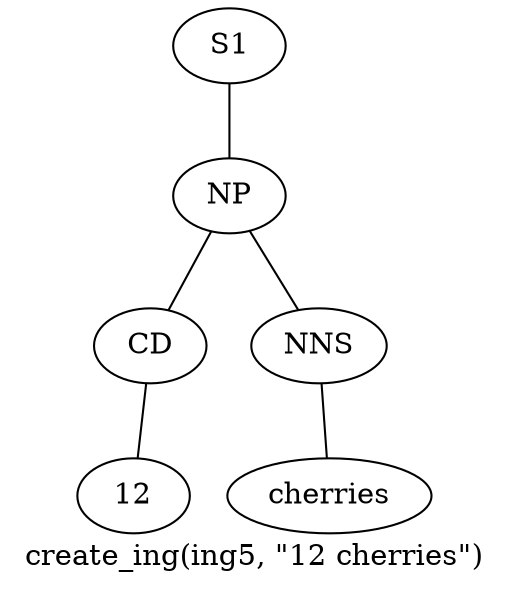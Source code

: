 graph SyntaxGraph {
	label = "create_ing(ing5, \"12 cherries\")";
	Node0 [label="S1"];
	Node1 [label="NP"];
	Node2 [label="CD"];
	Node3 [label="12"];
	Node4 [label="NNS"];
	Node5 [label="cherries"];

	Node0 -- Node1;
	Node1 -- Node2;
	Node1 -- Node4;
	Node2 -- Node3;
	Node4 -- Node5;
}